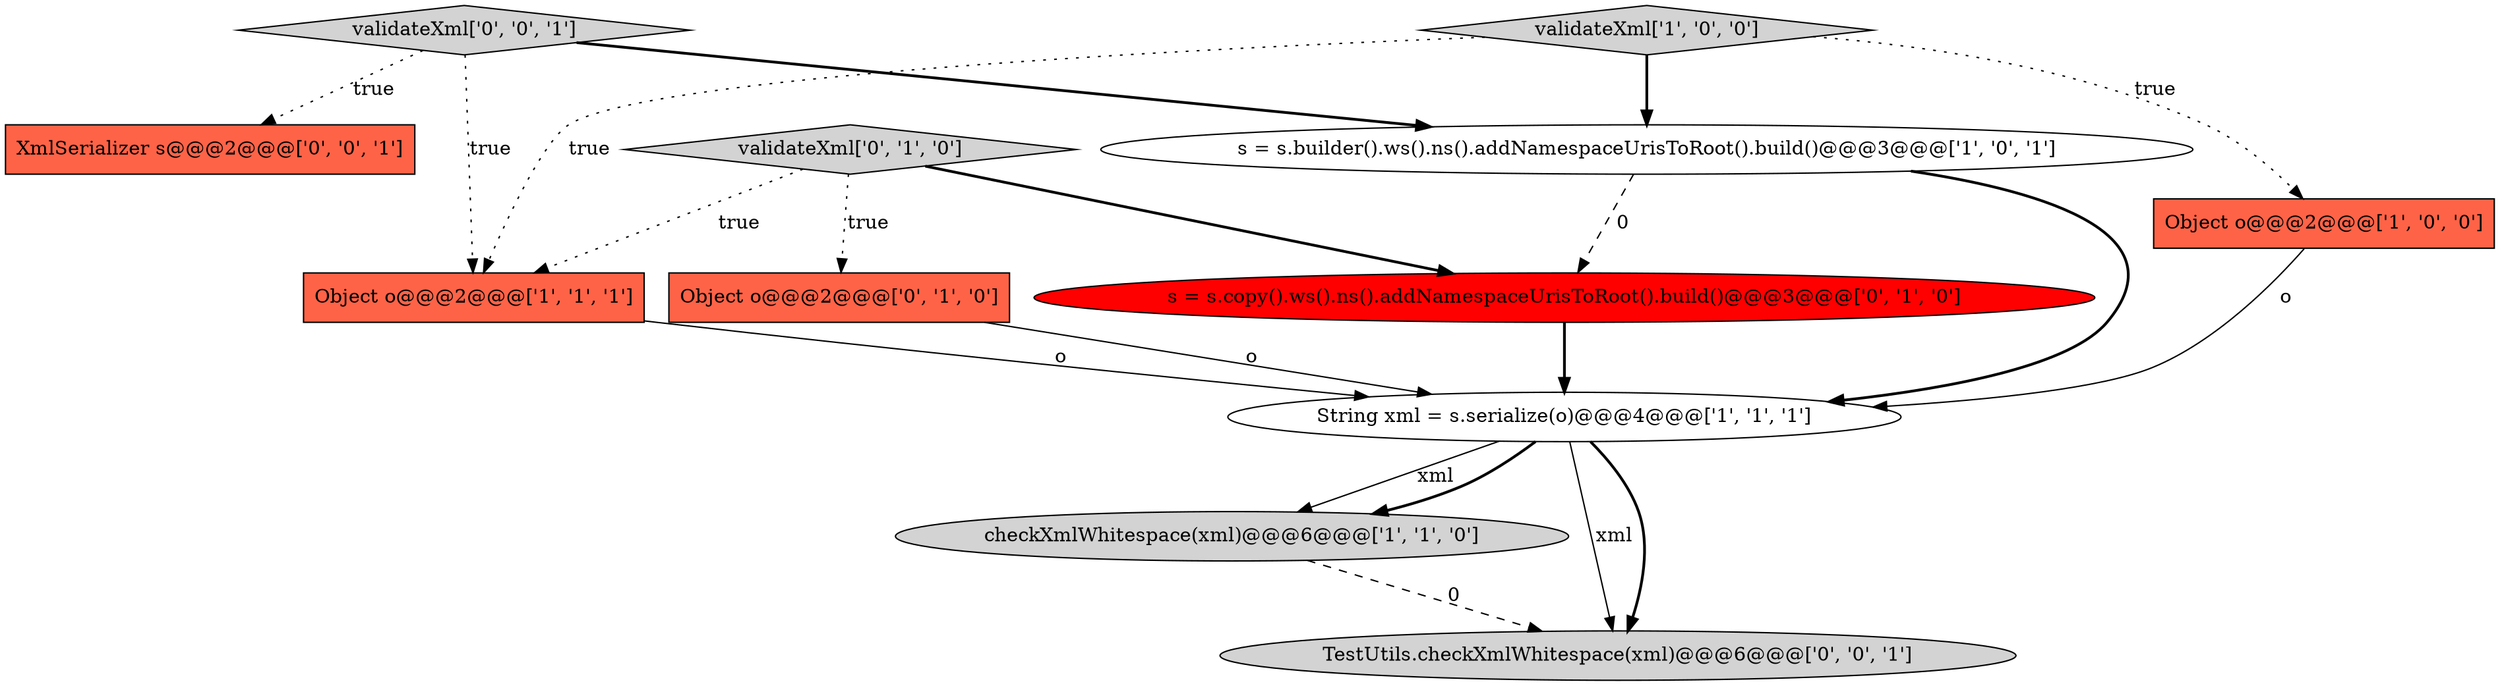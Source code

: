 digraph {
4 [style = filled, label = "checkXmlWhitespace(xml)@@@6@@@['1', '1', '0']", fillcolor = lightgray, shape = ellipse image = "AAA0AAABBB1BBB"];
9 [style = filled, label = "TestUtils.checkXmlWhitespace(xml)@@@6@@@['0', '0', '1']", fillcolor = lightgray, shape = ellipse image = "AAA0AAABBB3BBB"];
3 [style = filled, label = "Object o@@@2@@@['1', '1', '1']", fillcolor = tomato, shape = box image = "AAA0AAABBB1BBB"];
8 [style = filled, label = "validateXml['0', '1', '0']", fillcolor = lightgray, shape = diamond image = "AAA0AAABBB2BBB"];
6 [style = filled, label = "s = s.copy().ws().ns().addNamespaceUrisToRoot().build()@@@3@@@['0', '1', '0']", fillcolor = red, shape = ellipse image = "AAA1AAABBB2BBB"];
0 [style = filled, label = "Object o@@@2@@@['1', '0', '0']", fillcolor = tomato, shape = box image = "AAA0AAABBB1BBB"];
11 [style = filled, label = "validateXml['0', '0', '1']", fillcolor = lightgray, shape = diamond image = "AAA0AAABBB3BBB"];
1 [style = filled, label = "s = s.builder().ws().ns().addNamespaceUrisToRoot().build()@@@3@@@['1', '0', '1']", fillcolor = white, shape = ellipse image = "AAA0AAABBB1BBB"];
10 [style = filled, label = "XmlSerializer s@@@2@@@['0', '0', '1']", fillcolor = tomato, shape = box image = "AAA0AAABBB3BBB"];
7 [style = filled, label = "Object o@@@2@@@['0', '1', '0']", fillcolor = tomato, shape = box image = "AAA0AAABBB2BBB"];
2 [style = filled, label = "String xml = s.serialize(o)@@@4@@@['1', '1', '1']", fillcolor = white, shape = ellipse image = "AAA0AAABBB1BBB"];
5 [style = filled, label = "validateXml['1', '0', '0']", fillcolor = lightgray, shape = diamond image = "AAA0AAABBB1BBB"];
2->9 [style = solid, label="xml"];
0->2 [style = solid, label="o"];
5->1 [style = bold, label=""];
8->7 [style = dotted, label="true"];
1->2 [style = bold, label=""];
3->2 [style = solid, label="o"];
8->6 [style = bold, label=""];
4->9 [style = dashed, label="0"];
2->4 [style = solid, label="xml"];
2->9 [style = bold, label=""];
5->0 [style = dotted, label="true"];
5->3 [style = dotted, label="true"];
11->3 [style = dotted, label="true"];
7->2 [style = solid, label="o"];
2->4 [style = bold, label=""];
11->1 [style = bold, label=""];
11->10 [style = dotted, label="true"];
8->3 [style = dotted, label="true"];
1->6 [style = dashed, label="0"];
6->2 [style = bold, label=""];
}
